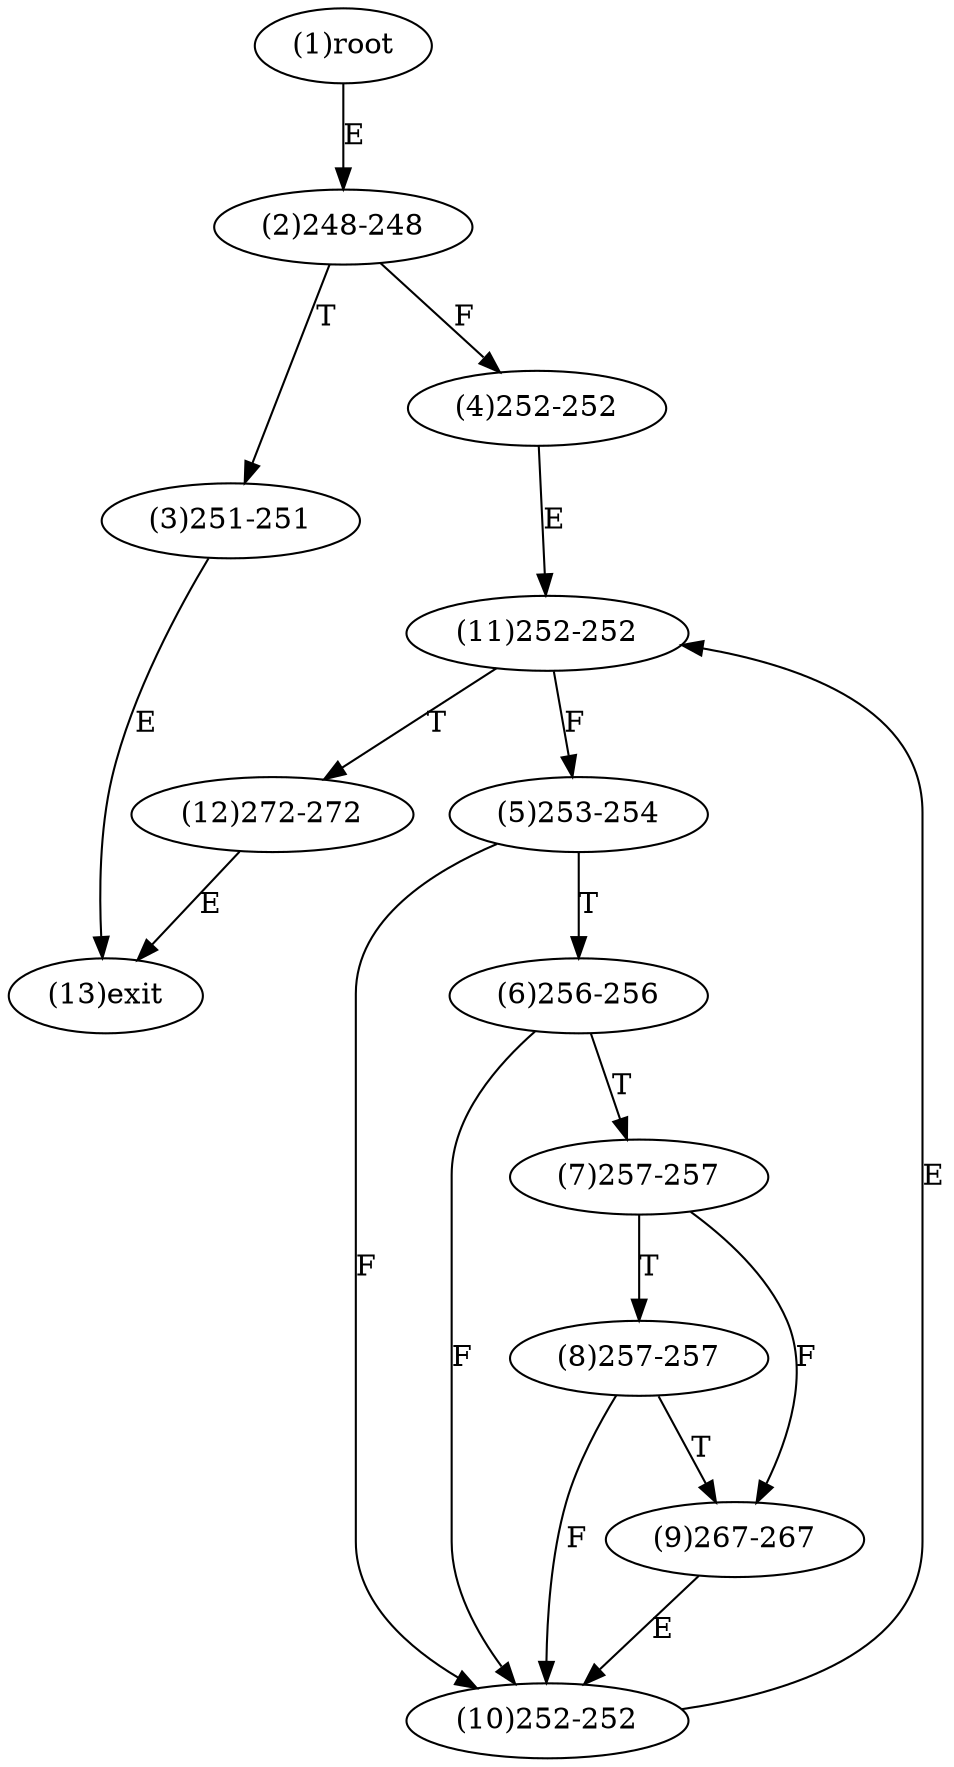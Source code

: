 digraph "" { 
1[ label="(1)root"];
2[ label="(2)248-248"];
3[ label="(3)251-251"];
4[ label="(4)252-252"];
5[ label="(5)253-254"];
6[ label="(6)256-256"];
7[ label="(7)257-257"];
8[ label="(8)257-257"];
9[ label="(9)267-267"];
10[ label="(10)252-252"];
11[ label="(11)252-252"];
12[ label="(12)272-272"];
13[ label="(13)exit"];
1->2[ label="E"];
2->4[ label="F"];
2->3[ label="T"];
3->13[ label="E"];
4->11[ label="E"];
5->10[ label="F"];
5->6[ label="T"];
6->10[ label="F"];
6->7[ label="T"];
7->9[ label="F"];
7->8[ label="T"];
8->10[ label="F"];
8->9[ label="T"];
9->10[ label="E"];
10->11[ label="E"];
11->5[ label="F"];
11->12[ label="T"];
12->13[ label="E"];
}